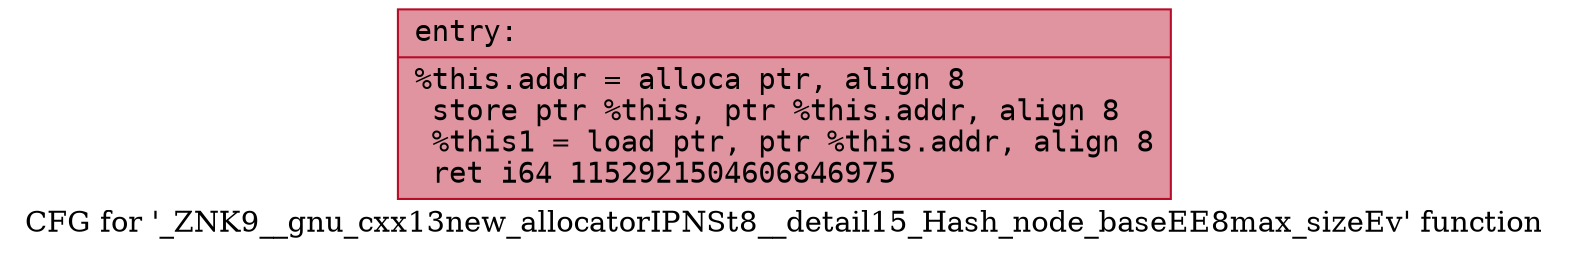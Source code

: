 digraph "CFG for '_ZNK9__gnu_cxx13new_allocatorIPNSt8__detail15_Hash_node_baseEE8max_sizeEv' function" {
	label="CFG for '_ZNK9__gnu_cxx13new_allocatorIPNSt8__detail15_Hash_node_baseEE8max_sizeEv' function";

	Node0x556bfe9cff70 [shape=record,color="#b70d28ff", style=filled, fillcolor="#b70d2870" fontname="Courier",label="{entry:\l|  %this.addr = alloca ptr, align 8\l  store ptr %this, ptr %this.addr, align 8\l  %this1 = load ptr, ptr %this.addr, align 8\l  ret i64 1152921504606846975\l}"];
}
